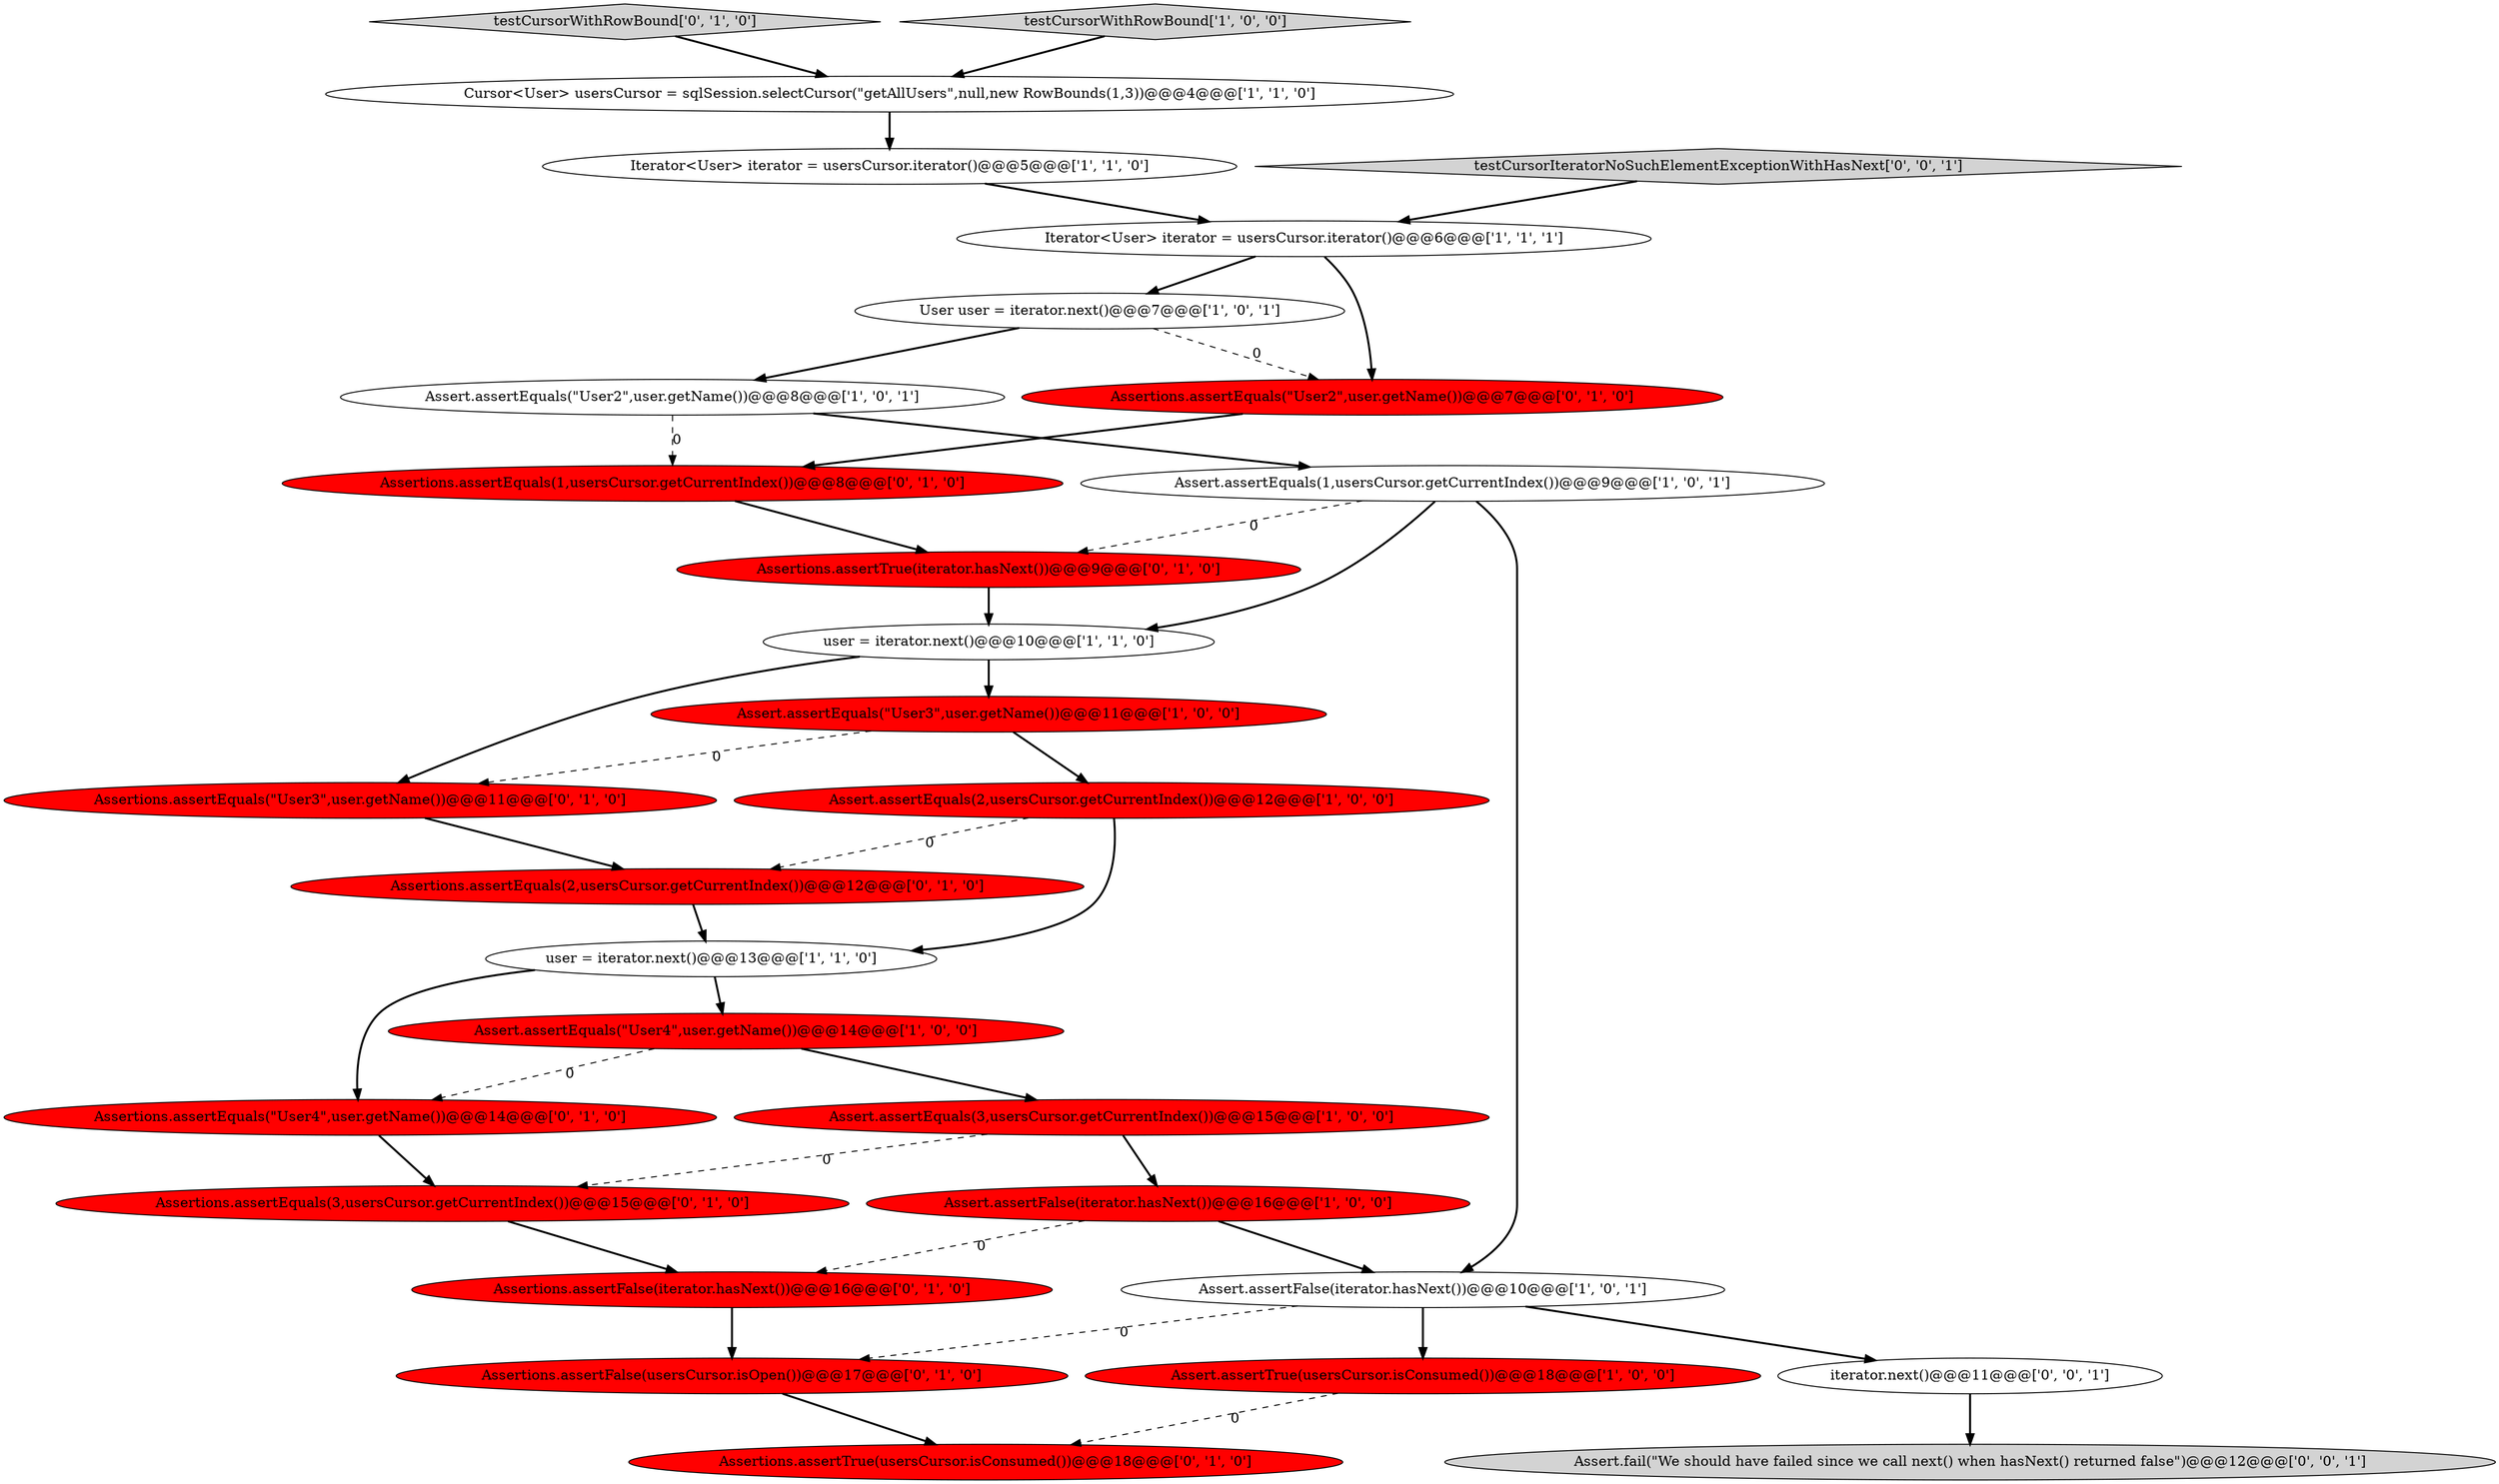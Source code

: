 digraph {
17 [style = filled, label = "Assertions.assertFalse(iterator.hasNext())@@@16@@@['0', '1', '0']", fillcolor = red, shape = ellipse image = "AAA1AAABBB2BBB"];
23 [style = filled, label = "Assertions.assertTrue(usersCursor.isConsumed())@@@18@@@['0', '1', '0']", fillcolor = red, shape = ellipse image = "AAA1AAABBB2BBB"];
1 [style = filled, label = "Assert.assertEquals(2,usersCursor.getCurrentIndex())@@@12@@@['1', '0', '0']", fillcolor = red, shape = ellipse image = "AAA1AAABBB1BBB"];
4 [style = filled, label = "Assert.assertEquals(\"User2\",user.getName())@@@8@@@['1', '0', '1']", fillcolor = white, shape = ellipse image = "AAA0AAABBB1BBB"];
12 [style = filled, label = "user = iterator.next()@@@13@@@['1', '1', '0']", fillcolor = white, shape = ellipse image = "AAA0AAABBB1BBB"];
27 [style = filled, label = "Assert.fail(\"We should have failed since we call next() when hasNext() returned false\")@@@12@@@['0', '0', '1']", fillcolor = lightgray, shape = ellipse image = "AAA0AAABBB3BBB"];
6 [style = filled, label = "Iterator<User> iterator = usersCursor.iterator()@@@5@@@['1', '1', '0']", fillcolor = white, shape = ellipse image = "AAA0AAABBB1BBB"];
26 [style = filled, label = "testCursorWithRowBound['0', '1', '0']", fillcolor = lightgray, shape = diamond image = "AAA0AAABBB2BBB"];
5 [style = filled, label = "User user = iterator.next()@@@7@@@['1', '0', '1']", fillcolor = white, shape = ellipse image = "AAA0AAABBB1BBB"];
9 [style = filled, label = "Assert.assertEquals(1,usersCursor.getCurrentIndex())@@@9@@@['1', '0', '1']", fillcolor = white, shape = ellipse image = "AAA0AAABBB1BBB"];
15 [style = filled, label = "Iterator<User> iterator = usersCursor.iterator()@@@6@@@['1', '1', '1']", fillcolor = white, shape = ellipse image = "AAA0AAABBB1BBB"];
24 [style = filled, label = "Assertions.assertTrue(iterator.hasNext())@@@9@@@['0', '1', '0']", fillcolor = red, shape = ellipse image = "AAA1AAABBB2BBB"];
2 [style = filled, label = "Assert.assertFalse(iterator.hasNext())@@@16@@@['1', '0', '0']", fillcolor = red, shape = ellipse image = "AAA1AAABBB1BBB"];
7 [style = filled, label = "Assert.assertEquals(\"User4\",user.getName())@@@14@@@['1', '0', '0']", fillcolor = red, shape = ellipse image = "AAA1AAABBB1BBB"];
14 [style = filled, label = "Cursor<User> usersCursor = sqlSession.selectCursor(\"getAllUsers\",null,new RowBounds(1,3))@@@4@@@['1', '1', '0']", fillcolor = white, shape = ellipse image = "AAA0AAABBB1BBB"];
28 [style = filled, label = "iterator.next()@@@11@@@['0', '0', '1']", fillcolor = white, shape = ellipse image = "AAA0AAABBB3BBB"];
29 [style = filled, label = "testCursorIteratorNoSuchElementExceptionWithHasNext['0', '0', '1']", fillcolor = lightgray, shape = diamond image = "AAA0AAABBB3BBB"];
3 [style = filled, label = "Assert.assertTrue(usersCursor.isConsumed())@@@18@@@['1', '0', '0']", fillcolor = red, shape = ellipse image = "AAA1AAABBB1BBB"];
19 [style = filled, label = "Assertions.assertEquals(\"User2\",user.getName())@@@7@@@['0', '1', '0']", fillcolor = red, shape = ellipse image = "AAA1AAABBB2BBB"];
10 [style = filled, label = "Assert.assertEquals(3,usersCursor.getCurrentIndex())@@@15@@@['1', '0', '0']", fillcolor = red, shape = ellipse image = "AAA1AAABBB1BBB"];
18 [style = filled, label = "Assertions.assertFalse(usersCursor.isOpen())@@@17@@@['0', '1', '0']", fillcolor = red, shape = ellipse image = "AAA1AAABBB2BBB"];
11 [style = filled, label = "testCursorWithRowBound['1', '0', '0']", fillcolor = lightgray, shape = diamond image = "AAA0AAABBB1BBB"];
0 [style = filled, label = "user = iterator.next()@@@10@@@['1', '1', '0']", fillcolor = white, shape = ellipse image = "AAA0AAABBB1BBB"];
21 [style = filled, label = "Assertions.assertEquals(1,usersCursor.getCurrentIndex())@@@8@@@['0', '1', '0']", fillcolor = red, shape = ellipse image = "AAA1AAABBB2BBB"];
16 [style = filled, label = "Assertions.assertEquals(2,usersCursor.getCurrentIndex())@@@12@@@['0', '1', '0']", fillcolor = red, shape = ellipse image = "AAA1AAABBB2BBB"];
25 [style = filled, label = "Assertions.assertEquals(\"User4\",user.getName())@@@14@@@['0', '1', '0']", fillcolor = red, shape = ellipse image = "AAA1AAABBB2BBB"];
22 [style = filled, label = "Assertions.assertEquals(3,usersCursor.getCurrentIndex())@@@15@@@['0', '1', '0']", fillcolor = red, shape = ellipse image = "AAA1AAABBB2BBB"];
20 [style = filled, label = "Assertions.assertEquals(\"User3\",user.getName())@@@11@@@['0', '1', '0']", fillcolor = red, shape = ellipse image = "AAA1AAABBB2BBB"];
13 [style = filled, label = "Assert.assertEquals(\"User3\",user.getName())@@@11@@@['1', '0', '0']", fillcolor = red, shape = ellipse image = "AAA1AAABBB1BBB"];
8 [style = filled, label = "Assert.assertFalse(iterator.hasNext())@@@10@@@['1', '0', '1']", fillcolor = white, shape = ellipse image = "AAA0AAABBB1BBB"];
4->9 [style = bold, label=""];
8->28 [style = bold, label=""];
29->15 [style = bold, label=""];
9->0 [style = bold, label=""];
0->13 [style = bold, label=""];
18->23 [style = bold, label=""];
25->22 [style = bold, label=""];
9->24 [style = dashed, label="0"];
11->14 [style = bold, label=""];
7->10 [style = bold, label=""];
24->0 [style = bold, label=""];
13->20 [style = dashed, label="0"];
8->3 [style = bold, label=""];
26->14 [style = bold, label=""];
21->24 [style = bold, label=""];
10->22 [style = dashed, label="0"];
15->19 [style = bold, label=""];
9->8 [style = bold, label=""];
4->21 [style = dashed, label="0"];
2->17 [style = dashed, label="0"];
12->7 [style = bold, label=""];
13->1 [style = bold, label=""];
6->15 [style = bold, label=""];
15->5 [style = bold, label=""];
3->23 [style = dashed, label="0"];
20->16 [style = bold, label=""];
1->16 [style = dashed, label="0"];
12->25 [style = bold, label=""];
5->4 [style = bold, label=""];
1->12 [style = bold, label=""];
7->25 [style = dashed, label="0"];
22->17 [style = bold, label=""];
8->18 [style = dashed, label="0"];
0->20 [style = bold, label=""];
10->2 [style = bold, label=""];
28->27 [style = bold, label=""];
5->19 [style = dashed, label="0"];
16->12 [style = bold, label=""];
14->6 [style = bold, label=""];
17->18 [style = bold, label=""];
2->8 [style = bold, label=""];
19->21 [style = bold, label=""];
}

